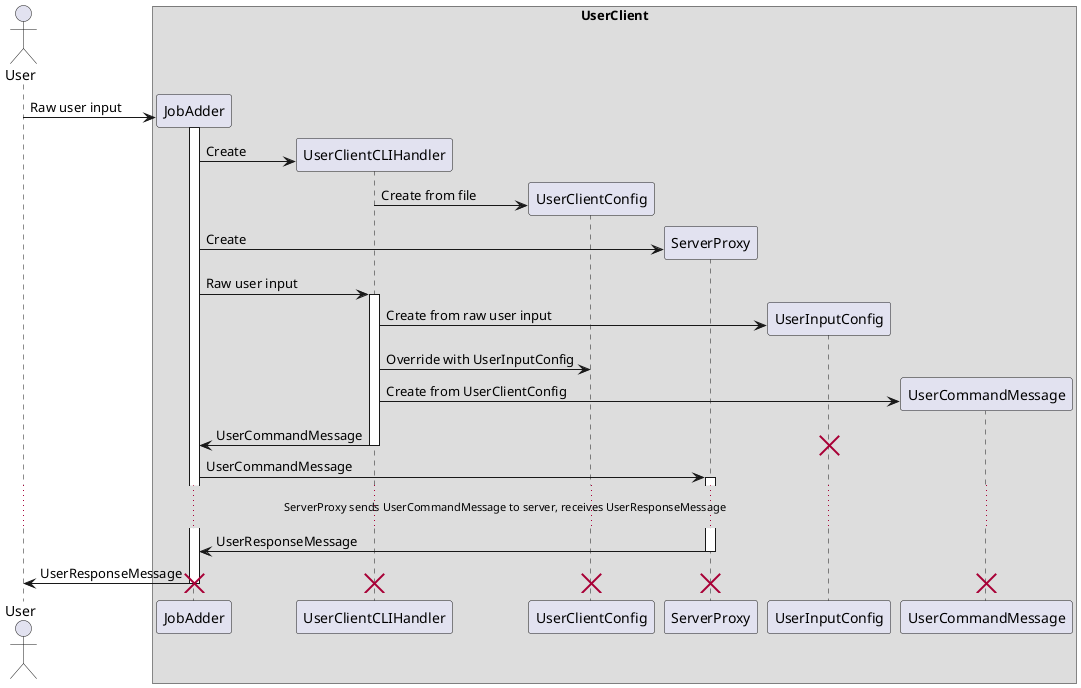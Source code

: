 @startuml

Actor User

box UserClient 
    participant JobAdder
    participant UserClientCLIHandler
    participant UserClientConfig
    participant ServerProxy
    participant UserInputConfig
    participant UserCommandMessage
end box

User -> JobAdder ** : Raw user input
activate JobAdder
JobAdder -> UserClientCLIHandler ** : Create
UserClientCLIHandler -> UserClientConfig ** : Create from file
JobAdder -> ServerProxy ** : Create
JobAdder -> UserClientCLIHandler ++ : Raw user input
UserClientCLIHandler -> UserInputConfig ** : Create from raw user input
UserClientCLIHandler -> UserClientConfig : Override with UserInputConfig
UserClientCLIHandler -> UserCommandMessage ** : Create from UserClientConfig
JobAdder <- UserClientCLIHandler -- : UserCommandMessage
destroy UserInputConfig
JobAdder -> ServerProxy ++ : UserCommandMessage
... ServerProxy sends UserCommandMessage to server, receives UserResponseMessage ...
JobAdder <- ServerProxy -- : UserResponseMessage
User <- JobAdder -- : UserResponseMessage
destroy UserClientCLIHandler
destroy UserClientConfig
destroy ServerProxy
destroy UserCommandMessage
destroy JobAdder

@enduml
